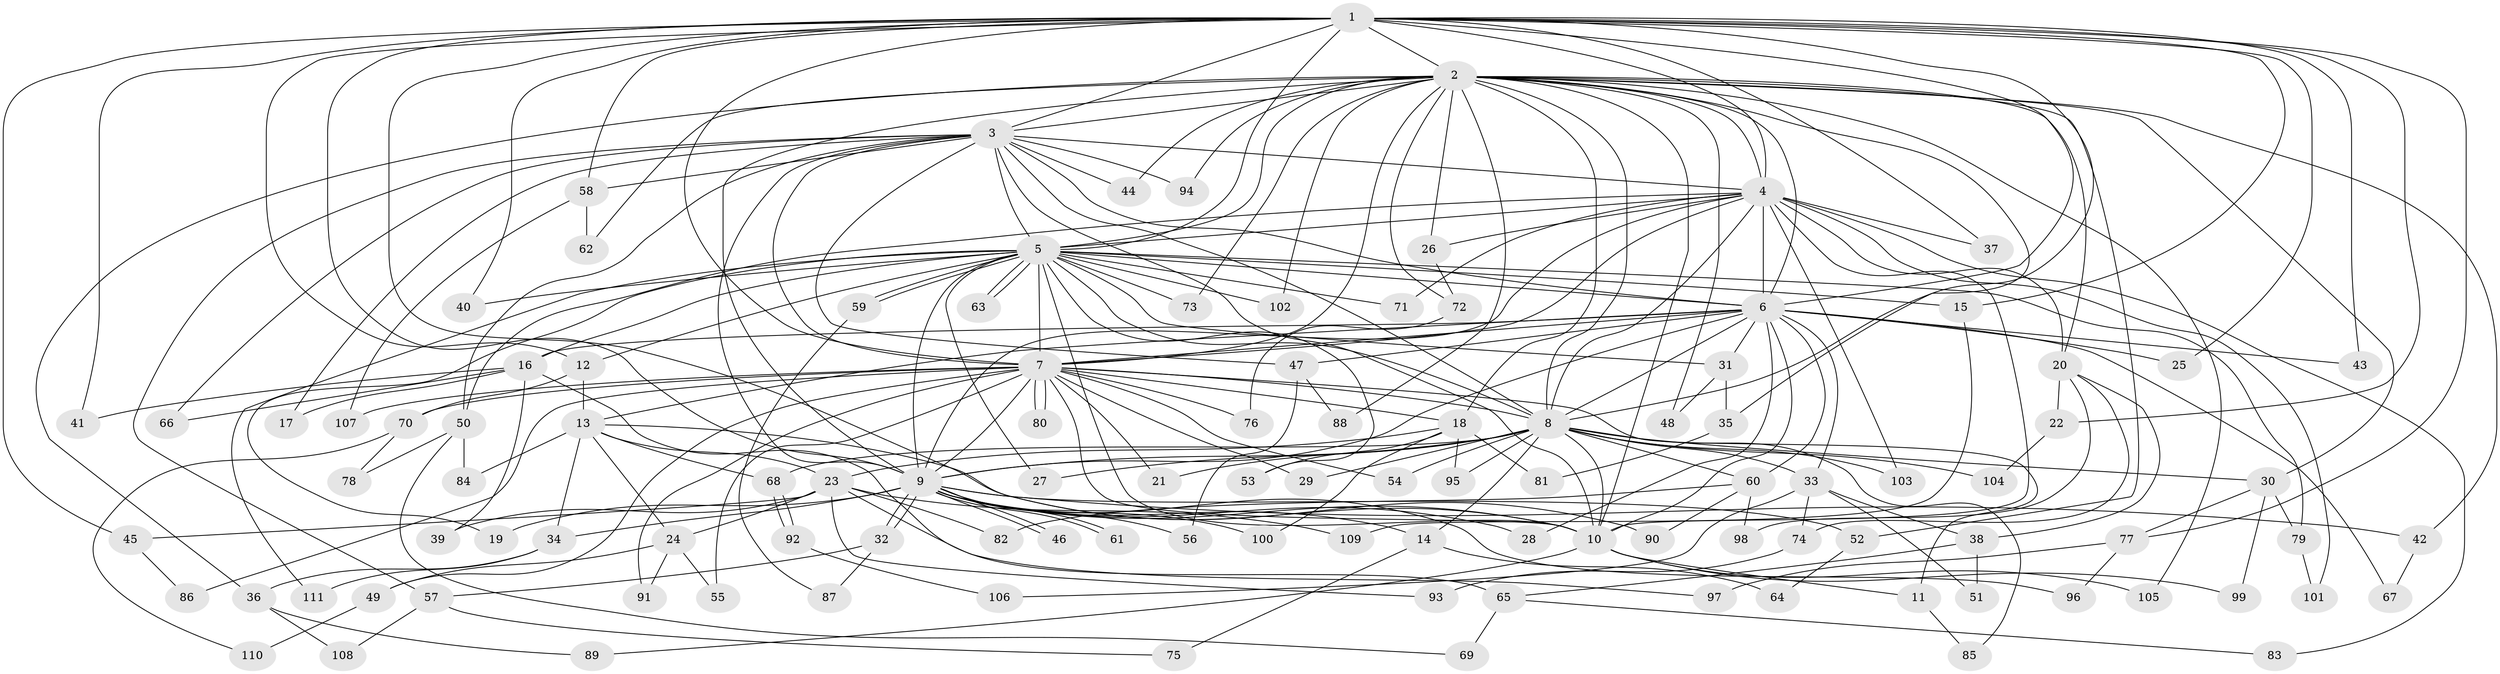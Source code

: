 // Generated by graph-tools (version 1.1) at 2025/34/03/09/25 02:34:49]
// undirected, 111 vertices, 247 edges
graph export_dot {
graph [start="1"]
  node [color=gray90,style=filled];
  1;
  2;
  3;
  4;
  5;
  6;
  7;
  8;
  9;
  10;
  11;
  12;
  13;
  14;
  15;
  16;
  17;
  18;
  19;
  20;
  21;
  22;
  23;
  24;
  25;
  26;
  27;
  28;
  29;
  30;
  31;
  32;
  33;
  34;
  35;
  36;
  37;
  38;
  39;
  40;
  41;
  42;
  43;
  44;
  45;
  46;
  47;
  48;
  49;
  50;
  51;
  52;
  53;
  54;
  55;
  56;
  57;
  58;
  59;
  60;
  61;
  62;
  63;
  64;
  65;
  66;
  67;
  68;
  69;
  70;
  71;
  72;
  73;
  74;
  75;
  76;
  77;
  78;
  79;
  80;
  81;
  82;
  83;
  84;
  85;
  86;
  87;
  88;
  89;
  90;
  91;
  92;
  93;
  94;
  95;
  96;
  97;
  98;
  99;
  100;
  101;
  102;
  103;
  104;
  105;
  106;
  107;
  108;
  109;
  110;
  111;
  1 -- 2;
  1 -- 3;
  1 -- 4;
  1 -- 5;
  1 -- 6;
  1 -- 7;
  1 -- 8;
  1 -- 9;
  1 -- 10;
  1 -- 12;
  1 -- 15;
  1 -- 22;
  1 -- 25;
  1 -- 37;
  1 -- 40;
  1 -- 41;
  1 -- 43;
  1 -- 45;
  1 -- 58;
  1 -- 77;
  2 -- 3;
  2 -- 4;
  2 -- 5;
  2 -- 6;
  2 -- 7;
  2 -- 8;
  2 -- 9;
  2 -- 10;
  2 -- 18;
  2 -- 20;
  2 -- 26;
  2 -- 30;
  2 -- 35;
  2 -- 36;
  2 -- 42;
  2 -- 44;
  2 -- 48;
  2 -- 52;
  2 -- 62;
  2 -- 72;
  2 -- 73;
  2 -- 88;
  2 -- 94;
  2 -- 102;
  2 -- 105;
  3 -- 4;
  3 -- 5;
  3 -- 6;
  3 -- 7;
  3 -- 8;
  3 -- 9;
  3 -- 10;
  3 -- 17;
  3 -- 44;
  3 -- 47;
  3 -- 50;
  3 -- 57;
  3 -- 58;
  3 -- 66;
  3 -- 94;
  4 -- 5;
  4 -- 6;
  4 -- 7;
  4 -- 8;
  4 -- 9;
  4 -- 10;
  4 -- 20;
  4 -- 26;
  4 -- 37;
  4 -- 50;
  4 -- 71;
  4 -- 83;
  4 -- 101;
  4 -- 103;
  5 -- 6;
  5 -- 7;
  5 -- 8;
  5 -- 9;
  5 -- 10;
  5 -- 12;
  5 -- 15;
  5 -- 16;
  5 -- 19;
  5 -- 27;
  5 -- 31;
  5 -- 40;
  5 -- 53;
  5 -- 59;
  5 -- 59;
  5 -- 63;
  5 -- 63;
  5 -- 71;
  5 -- 73;
  5 -- 79;
  5 -- 102;
  5 -- 111;
  6 -- 7;
  6 -- 8;
  6 -- 9;
  6 -- 10;
  6 -- 13;
  6 -- 16;
  6 -- 25;
  6 -- 28;
  6 -- 31;
  6 -- 33;
  6 -- 43;
  6 -- 47;
  6 -- 60;
  6 -- 67;
  7 -- 8;
  7 -- 9;
  7 -- 10;
  7 -- 11;
  7 -- 18;
  7 -- 21;
  7 -- 29;
  7 -- 49;
  7 -- 54;
  7 -- 55;
  7 -- 70;
  7 -- 76;
  7 -- 80;
  7 -- 80;
  7 -- 86;
  7 -- 91;
  7 -- 107;
  8 -- 9;
  8 -- 10;
  8 -- 14;
  8 -- 21;
  8 -- 27;
  8 -- 29;
  8 -- 30;
  8 -- 33;
  8 -- 54;
  8 -- 60;
  8 -- 68;
  8 -- 85;
  8 -- 95;
  8 -- 103;
  8 -- 104;
  9 -- 10;
  9 -- 14;
  9 -- 19;
  9 -- 28;
  9 -- 32;
  9 -- 32;
  9 -- 34;
  9 -- 42;
  9 -- 46;
  9 -- 46;
  9 -- 52;
  9 -- 56;
  9 -- 61;
  9 -- 61;
  9 -- 96;
  9 -- 100;
  10 -- 11;
  10 -- 89;
  10 -- 99;
  10 -- 105;
  11 -- 85;
  12 -- 13;
  12 -- 70;
  13 -- 23;
  13 -- 24;
  13 -- 34;
  13 -- 68;
  13 -- 84;
  13 -- 90;
  14 -- 64;
  14 -- 75;
  15 -- 109;
  16 -- 17;
  16 -- 39;
  16 -- 41;
  16 -- 65;
  16 -- 66;
  18 -- 23;
  18 -- 53;
  18 -- 81;
  18 -- 95;
  18 -- 100;
  20 -- 22;
  20 -- 38;
  20 -- 74;
  20 -- 98;
  22 -- 104;
  23 -- 24;
  23 -- 39;
  23 -- 45;
  23 -- 82;
  23 -- 93;
  23 -- 97;
  23 -- 109;
  24 -- 49;
  24 -- 55;
  24 -- 91;
  26 -- 72;
  30 -- 77;
  30 -- 79;
  30 -- 99;
  31 -- 35;
  31 -- 48;
  32 -- 57;
  32 -- 87;
  33 -- 38;
  33 -- 51;
  33 -- 74;
  33 -- 106;
  34 -- 36;
  34 -- 111;
  35 -- 81;
  36 -- 89;
  36 -- 108;
  38 -- 51;
  38 -- 65;
  42 -- 67;
  45 -- 86;
  47 -- 56;
  47 -- 88;
  49 -- 110;
  50 -- 69;
  50 -- 78;
  50 -- 84;
  52 -- 64;
  57 -- 75;
  57 -- 108;
  58 -- 62;
  58 -- 107;
  59 -- 87;
  60 -- 82;
  60 -- 90;
  60 -- 98;
  65 -- 69;
  65 -- 83;
  68 -- 92;
  68 -- 92;
  70 -- 78;
  70 -- 110;
  72 -- 76;
  74 -- 93;
  77 -- 96;
  77 -- 97;
  79 -- 101;
  92 -- 106;
}
